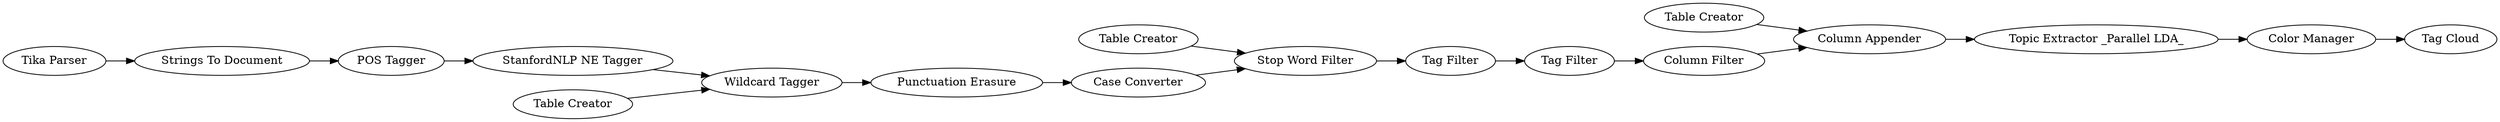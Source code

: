 digraph {
	"-3631821469263260648_27" [label="Punctuation Erasure"]
	"-4182565349874819762_9" [label="StanfordNLP NE Tagger"]
	"-3631821469263260648_40" [label="Column Appender"]
	"-4182565349874819762_4" [label="Tika Parser"]
	"-4182565349874819762_11" [label="Table Creator"]
	"-3631821469263260648_39" [label="Table Creator"]
	"7070770890132365601_59" [label="Color Manager"]
	"-3631821469263260648_31" [label="Tag Filter"]
	"-3631821469263260648_25" [label="Table Creator"]
	"-4182565349874819762_10" [label="Wildcard Tagger"]
	"-3631821469263260648_29" [label="Case Converter"]
	"-3631821469263260648_38" [label="Column Filter"]
	"-3631821469263260648_28" [label="Stop Word Filter"]
	"7070770890132365601_58" [label="Topic Extractor _Parallel LDA_"]
	"7070770890132365601_60" [label="Tag Cloud"]
	"-3631821469263260648_26" [label="Tag Filter"]
	"-4182565349874819762_7" [label="POS Tagger"]
	"-4182565349874819762_5" [label="Strings To Document"]
	"-4182565349874819762_4" -> "-4182565349874819762_5"
	"-4182565349874819762_5" -> "-4182565349874819762_7"
	"7070770890132365601_58" -> "7070770890132365601_59"
	"-3631821469263260648_27" -> "-3631821469263260648_29"
	"-3631821469263260648_39" -> "-3631821469263260648_40"
	"-3631821469263260648_25" -> "-3631821469263260648_28"
	"-3631821469263260648_31" -> "-3631821469263260648_38"
	"-4182565349874819762_11" -> "-4182565349874819762_10"
	"-3631821469263260648_28" -> "-3631821469263260648_26"
	"-3631821469263260648_40" -> "7070770890132365601_58"
	"7070770890132365601_59" -> "7070770890132365601_60"
	"-3631821469263260648_26" -> "-3631821469263260648_31"
	"-4182565349874819762_10" -> "-3631821469263260648_27"
	"-3631821469263260648_29" -> "-3631821469263260648_28"
	"-4182565349874819762_9" -> "-4182565349874819762_10"
	"-3631821469263260648_38" -> "-3631821469263260648_40"
	"-4182565349874819762_7" -> "-4182565349874819762_9"
	rankdir=LR
}
